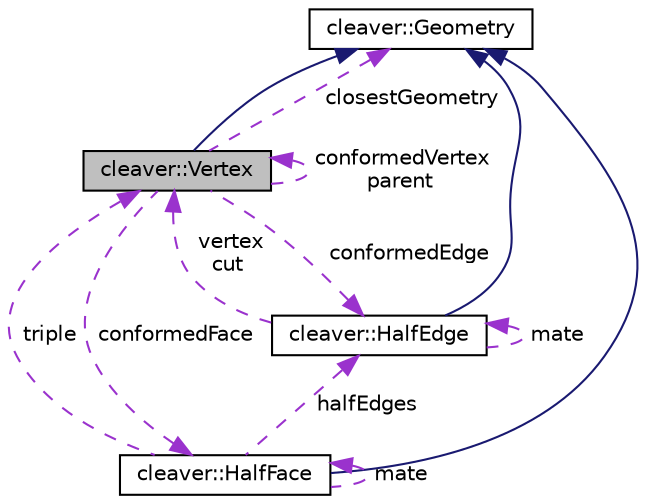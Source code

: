digraph "cleaver::Vertex"
{
  edge [fontname="Helvetica",fontsize="10",labelfontname="Helvetica",labelfontsize="10"];
  node [fontname="Helvetica",fontsize="10",shape=record];
  Node1 [label="cleaver::Vertex",height=0.2,width=0.4,color="black", fillcolor="grey75", style="filled", fontcolor="black"];
  Node2 -> Node1 [dir="back",color="midnightblue",fontsize="10",style="solid",fontname="Helvetica"];
  Node2 [label="cleaver::Geometry",height=0.2,width=0.4,color="black", fillcolor="white", style="filled",URL="$classcleaver_1_1_geometry.html"];
  Node1 -> Node1 [dir="back",color="darkorchid3",fontsize="10",style="dashed",label=" conformedVertex\nparent" ,fontname="Helvetica"];
  Node2 -> Node1 [dir="back",color="darkorchid3",fontsize="10",style="dashed",label=" closestGeometry" ,fontname="Helvetica"];
  Node3 -> Node1 [dir="back",color="darkorchid3",fontsize="10",style="dashed",label=" conformedEdge" ,fontname="Helvetica"];
  Node3 [label="cleaver::HalfEdge",height=0.2,width=0.4,color="black", fillcolor="white", style="filled",URL="$classcleaver_1_1_half_edge.html"];
  Node2 -> Node3 [dir="back",color="midnightblue",fontsize="10",style="solid",fontname="Helvetica"];
  Node1 -> Node3 [dir="back",color="darkorchid3",fontsize="10",style="dashed",label=" vertex\ncut" ,fontname="Helvetica"];
  Node3 -> Node3 [dir="back",color="darkorchid3",fontsize="10",style="dashed",label=" mate" ,fontname="Helvetica"];
  Node4 -> Node1 [dir="back",color="darkorchid3",fontsize="10",style="dashed",label=" conformedFace" ,fontname="Helvetica"];
  Node4 [label="cleaver::HalfFace",height=0.2,width=0.4,color="black", fillcolor="white", style="filled",URL="$classcleaver_1_1_half_face.html"];
  Node2 -> Node4 [dir="back",color="midnightblue",fontsize="10",style="solid",fontname="Helvetica"];
  Node1 -> Node4 [dir="back",color="darkorchid3",fontsize="10",style="dashed",label=" triple" ,fontname="Helvetica"];
  Node3 -> Node4 [dir="back",color="darkorchid3",fontsize="10",style="dashed",label=" halfEdges" ,fontname="Helvetica"];
  Node4 -> Node4 [dir="back",color="darkorchid3",fontsize="10",style="dashed",label=" mate" ,fontname="Helvetica"];
}
